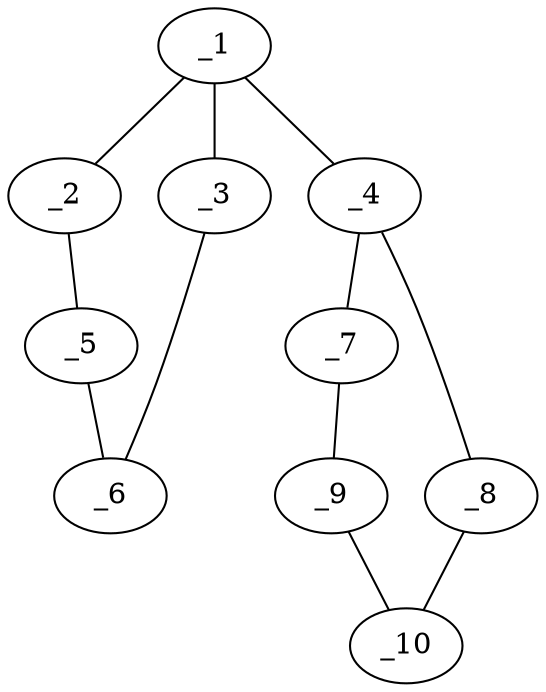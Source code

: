 graph molid103776 {
	_1	 [charge=0,
		chem=1,
		symbol="C  ",
		x="2.809",
		y="-0.5"];
	_2	 [charge=0,
		chem=1,
		symbol="C  ",
		x=2,
		y="-1.0878"];
	_1 -- _2	 [valence=2];
	_3	 [charge=0,
		chem=4,
		symbol="N  ",
		x="3.618",
		y="-1.0878"];
	_1 -- _3	 [valence=1];
	_4	 [charge=0,
		chem=1,
		symbol="C  ",
		x="2.809",
		y="0.5"];
	_1 -- _4	 [valence=1];
	_5	 [charge=0,
		chem=5,
		symbol="S  ",
		x="2.309",
		y="-2.0388"];
	_2 -- _5	 [valence=1];
	_6	 [charge=0,
		chem=4,
		symbol="N  ",
		x="3.309",
		y="-2.0388"];
	_3 -- _6	 [valence=2];
	_7	 [charge=0,
		chem=1,
		symbol="C  ",
		x=2,
		y="1.0878"];
	_4 -- _7	 [valence=2];
	_8	 [charge=0,
		chem=5,
		symbol="S  ",
		x="3.618",
		y="1.0878"];
	_4 -- _8	 [valence=1];
	_5 -- _6	 [valence=1];
	_9	 [charge=0,
		chem=4,
		symbol="N  ",
		x="2.309",
		y="2.0388"];
	_7 -- _9	 [valence=1];
	_10	 [charge=0,
		chem=4,
		symbol="N  ",
		x="3.309",
		y="2.0388"];
	_8 -- _10	 [valence=1];
	_9 -- _10	 [valence=2];
}
